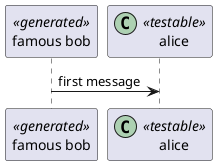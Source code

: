 @startuml

participant "famous bob" as bob << generated >>
participant alice << (C, #ADD1B2) testable >>

bob -> alice : first message

@enduml
